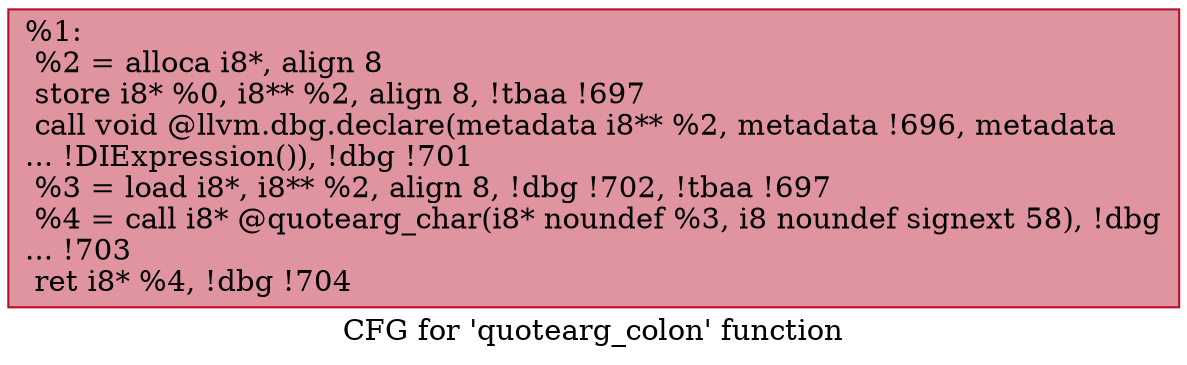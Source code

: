 digraph "CFG for 'quotearg_colon' function" {
	label="CFG for 'quotearg_colon' function";

	Node0x1f48ed0 [shape=record,color="#b70d28ff", style=filled, fillcolor="#b70d2870",label="{%1:\l  %2 = alloca i8*, align 8\l  store i8* %0, i8** %2, align 8, !tbaa !697\l  call void @llvm.dbg.declare(metadata i8** %2, metadata !696, metadata\l... !DIExpression()), !dbg !701\l  %3 = load i8*, i8** %2, align 8, !dbg !702, !tbaa !697\l  %4 = call i8* @quotearg_char(i8* noundef %3, i8 noundef signext 58), !dbg\l... !703\l  ret i8* %4, !dbg !704\l}"];
}
